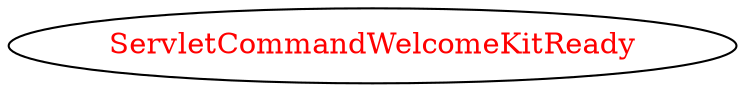 digraph dependencyGraph {
 concentrate=true;
 ranksep="2.0";
 rankdir="LR"; 
 splines="ortho";
"ServletCommandWelcomeKitReady" [fontcolor="red"];
}